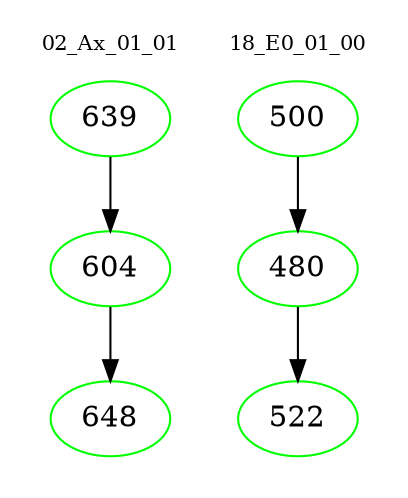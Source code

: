 digraph{
subgraph cluster_0 {
color = white
label = "02_Ax_01_01";
fontsize=10;
T0_639 [label="639", color="green"]
T0_639 -> T0_604 [color="black"]
T0_604 [label="604", color="green"]
T0_604 -> T0_648 [color="black"]
T0_648 [label="648", color="green"]
}
subgraph cluster_1 {
color = white
label = "18_E0_01_00";
fontsize=10;
T1_500 [label="500", color="green"]
T1_500 -> T1_480 [color="black"]
T1_480 [label="480", color="green"]
T1_480 -> T1_522 [color="black"]
T1_522 [label="522", color="green"]
}
}
